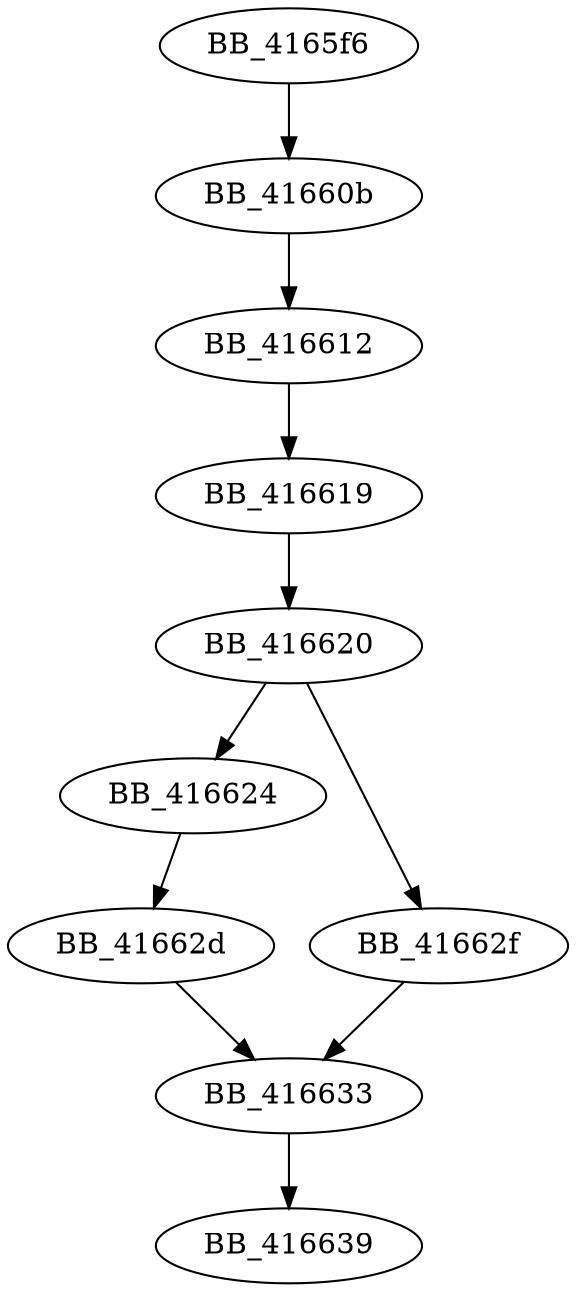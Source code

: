 DiGraph __Thrd_current{
BB_4165f6->BB_41660b
BB_41660b->BB_416612
BB_416612->BB_416619
BB_416619->BB_416620
BB_416620->BB_416624
BB_416620->BB_41662f
BB_416624->BB_41662d
BB_41662d->BB_416633
BB_41662f->BB_416633
BB_416633->BB_416639
}
